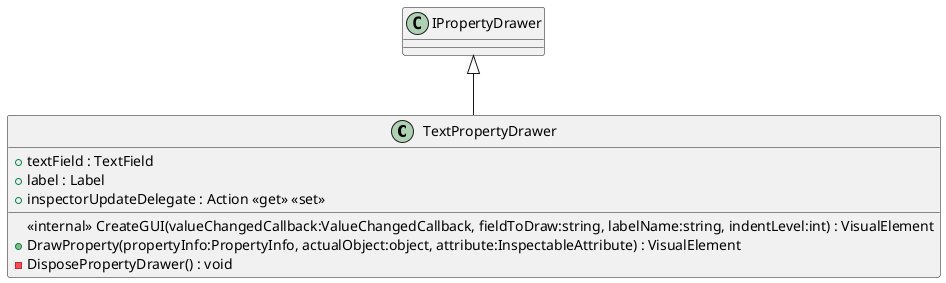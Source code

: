 @startuml
class TextPropertyDrawer {
    + textField : TextField
    + label : Label
    <<internal>> CreateGUI(valueChangedCallback:ValueChangedCallback, fieldToDraw:string, labelName:string, indentLevel:int) : VisualElement
    + inspectorUpdateDelegate : Action <<get>> <<set>>
    + DrawProperty(propertyInfo:PropertyInfo, actualObject:object, attribute:InspectableAttribute) : VisualElement
    - DisposePropertyDrawer() : void
}
IPropertyDrawer <|-- TextPropertyDrawer
@enduml
